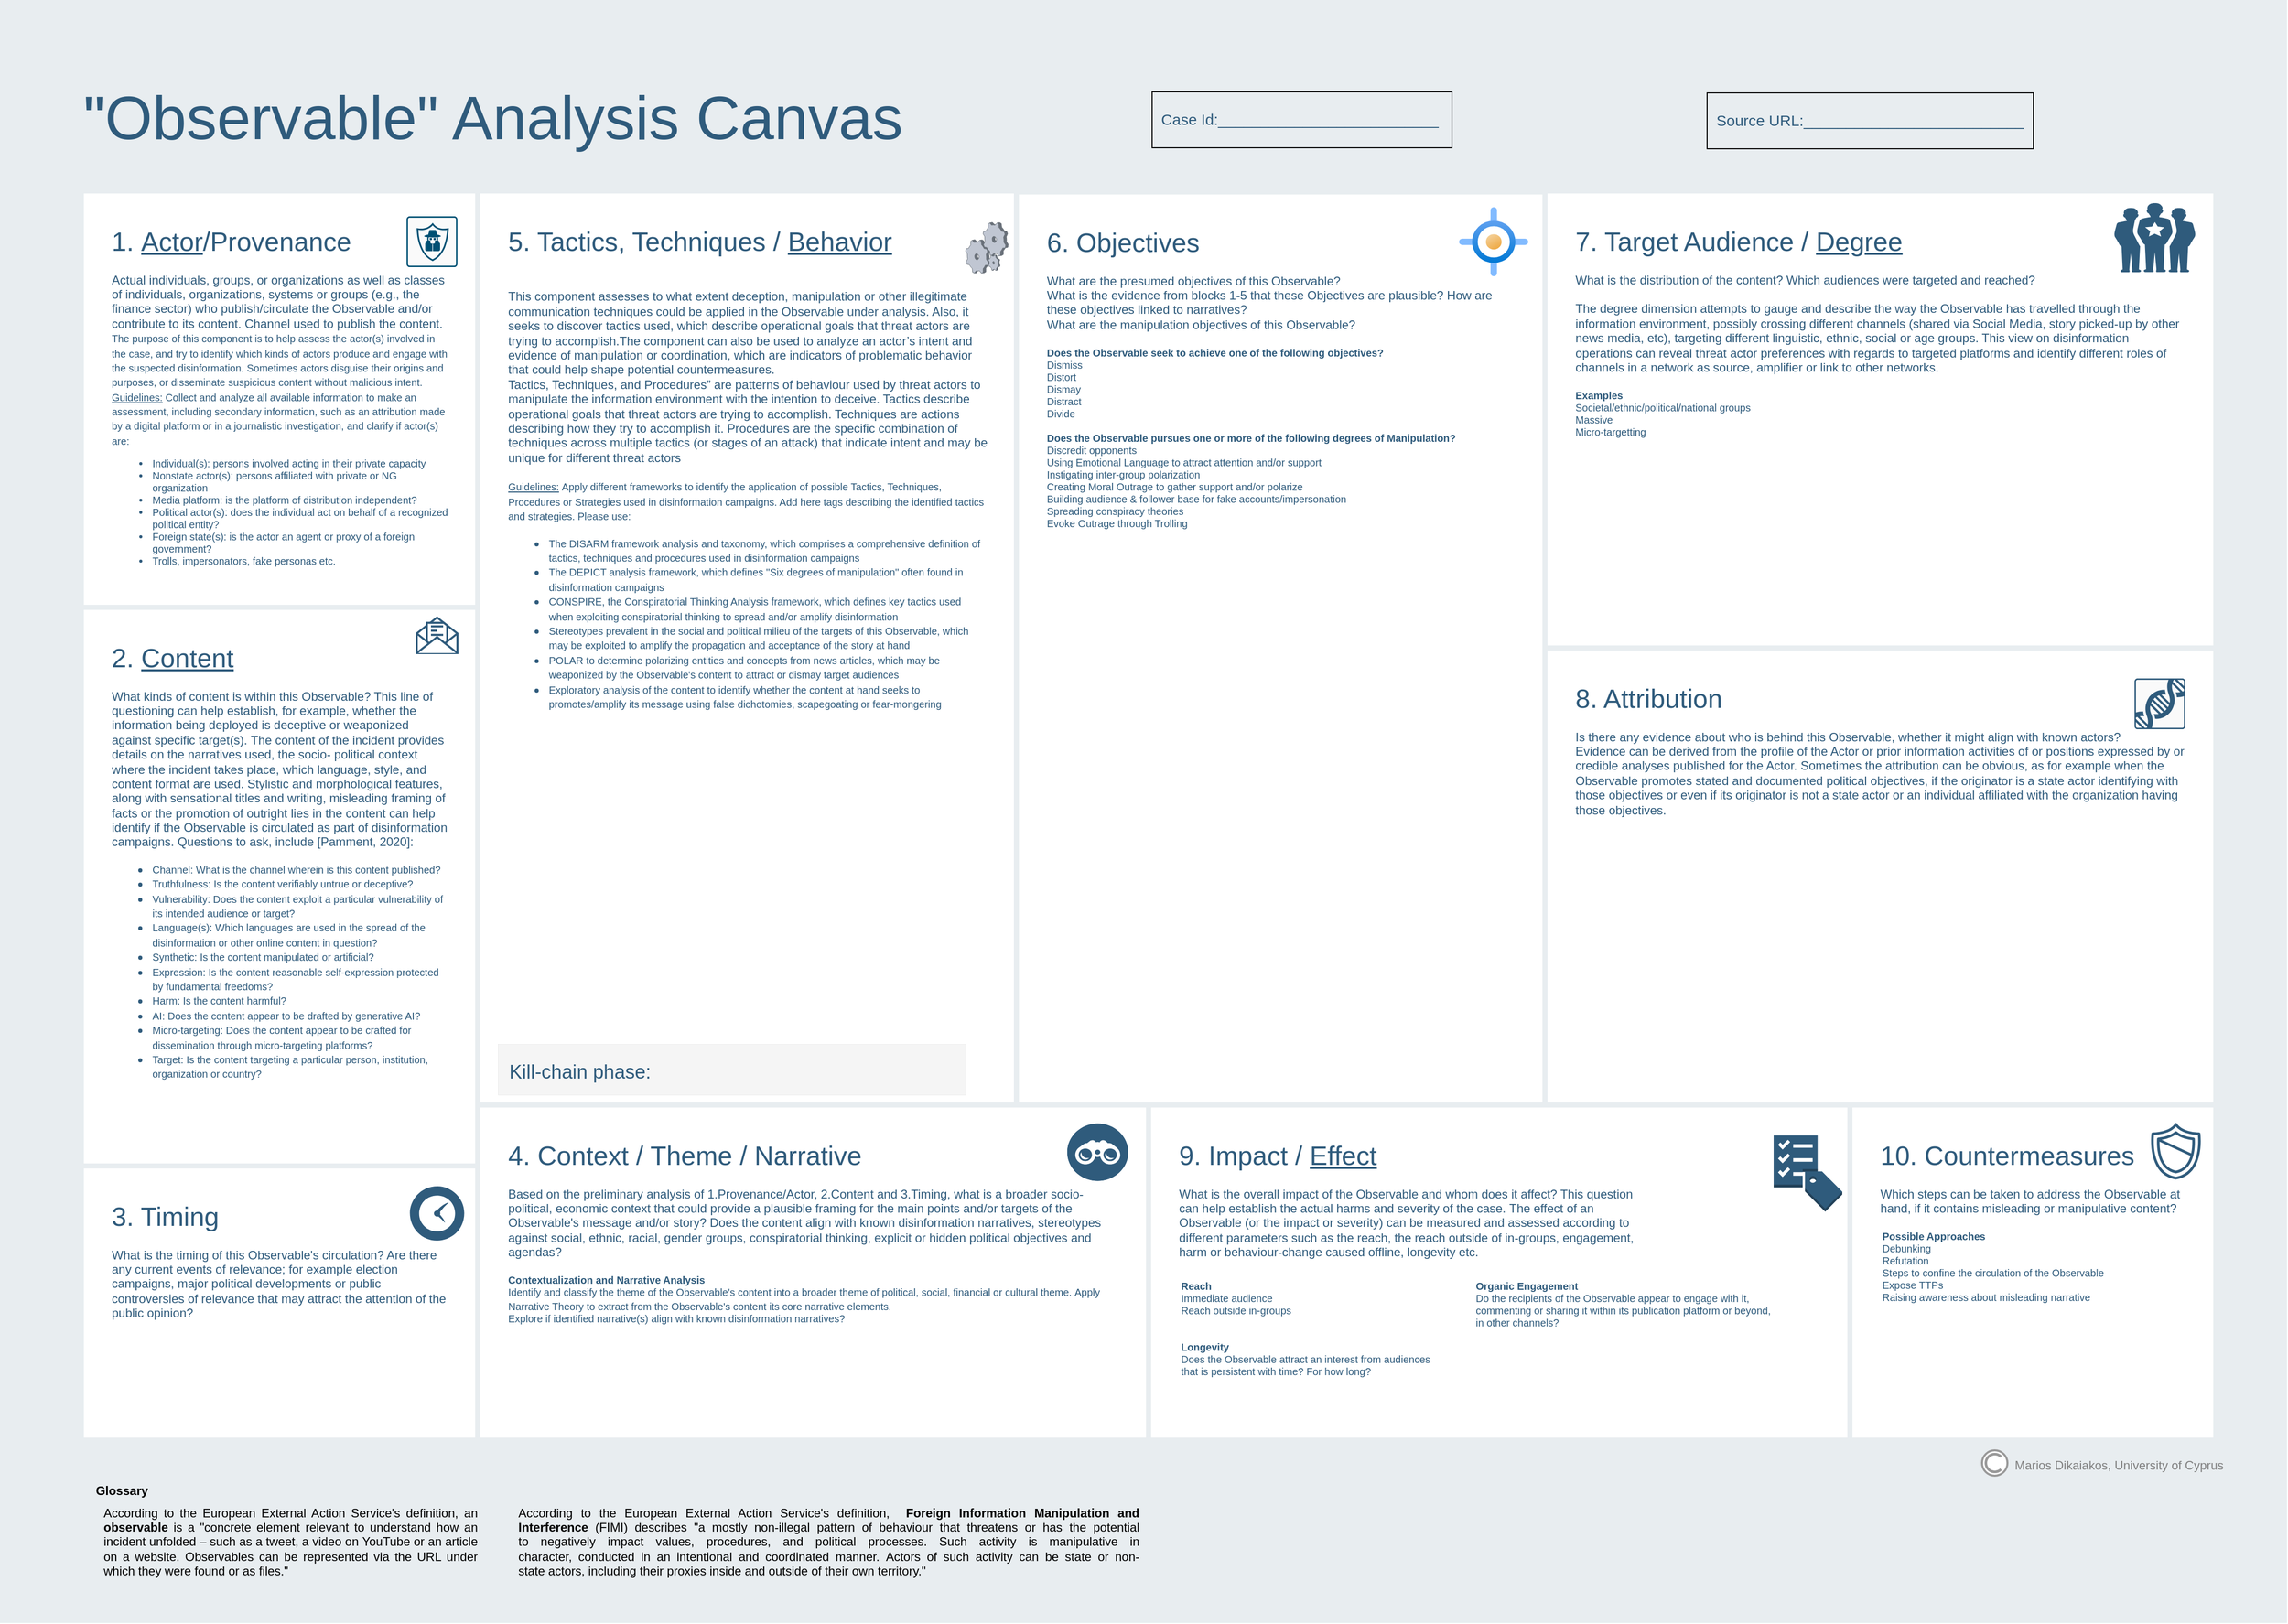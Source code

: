 <mxfile version="23.1.5" type="device">
  <diagram id="07fea595-8f29-1299-0266-81d95cde20df" name="Page-1">
    <mxGraphModel dx="3690" dy="854" grid="1" gridSize="10" guides="1" tooltips="1" connect="1" arrows="1" fold="1" page="1" pageScale="1" pageWidth="2336" pageHeight="1654" background="none" math="0" shadow="0">
      <root>
        <mxCell id="0" />
        <mxCell id="1" parent="0" />
        <mxCell id="698" value="" style="rounded=0;whiteSpace=wrap;html=1;shadow=0;labelBackgroundColor=none;strokeColor=none;strokeWidth=3;fillColor=#e8edf0;fontSize=60;fontColor=#2F5B7C;align=left;" parent="1" vertex="1">
          <mxGeometry x="-2290" y="32" width="2250" height="1598" as="geometry" />
        </mxCell>
        <mxCell id="699" value="&lt;div style=&quot;font-size: 26px&quot;&gt;&lt;font style=&quot;font-size: 26px&quot;&gt;7. Target Audience / &lt;u style=&quot;&quot;&gt;Degree&lt;/u&gt;&lt;/font&gt;&lt;/div&gt;&lt;div&gt;&lt;br&gt;&lt;/div&gt;&lt;div&gt;&lt;div style=&quot;border-color: var(--border-color);&quot;&gt;What is the distribution of the content? Which audiences were targeted and reached?&lt;/div&gt;&lt;div style=&quot;border-color: var(--border-color);&quot;&gt;&lt;br style=&quot;border-color: var(--border-color);&quot;&gt;&lt;/div&gt;&lt;div style=&quot;border-color: var(--border-color);&quot;&gt;The degree dimension attempts to gauge and describe the way the Observable has travelled through the information environment, possibly crossing different channels (shared via Social Media, story picked-up by other news media, etc), targeting different linguistic, ethnic, social or age groups. This view on disinformation operations can reveal threat actor preferences with regards to targeted platforms and identify different roles of channels in a network as source, amplifier or link to other networks.&lt;/div&gt;&lt;/div&gt;&lt;div&gt;&lt;br&gt;&lt;/div&gt;&lt;div style=&quot;font-size: 10px&quot;&gt;&lt;font style=&quot;font-size: 10px&quot;&gt;&lt;b&gt;Examples&lt;/b&gt;&lt;/font&gt;&lt;/div&gt;&lt;div style=&quot;font-size: 10px&quot;&gt;&lt;div style=&quot;border-color: var(--border-color);&quot;&gt;Societal/ethnic/political/national groups&lt;/div&gt;&lt;div style=&quot;border-color: var(--border-color);&quot;&gt;&lt;font style=&quot;border-color: var(--border-color);&quot;&gt;Massive&lt;/font&gt;&lt;/div&gt;&lt;div style=&quot;border-color: var(--border-color);&quot;&gt;&lt;font style=&quot;border-color: var(--border-color);&quot;&gt;Micro-targetting&lt;/font&gt;&lt;/div&gt;&lt;/div&gt;" style="rounded=0;whiteSpace=wrap;html=1;shadow=0;labelBackgroundColor=none;strokeColor=#e8edf0;strokeWidth=5;fillColor=#ffffff;fontSize=12;fontColor=#2F5B7C;align=left;verticalAlign=top;spacing=30;" parent="1" vertex="1">
          <mxGeometry x="-770" y="220" width="660" height="450" as="geometry" />
        </mxCell>
        <mxCell id="700" value="&lt;font&gt;&lt;font style=&quot;font-size: 26px&quot;&gt;2. &lt;u&gt;Content&lt;/u&gt;&lt;/font&gt;&lt;br&gt;&lt;/font&gt;&lt;font style=&quot;&quot;&gt;&lt;br style=&quot;font-size: 12px&quot;&gt;&lt;div style=&quot;&quot;&gt;What kinds of content is within this Observable? This line of questioning can help establish, for example, whether the information being deployed is deceptive or weaponized against specific target(s).&amp;nbsp;&lt;span style=&quot;background-color: initial;&quot;&gt;The content of the incident provides details on the narratives used, the socio- political context where the incident takes place, which language, style, and content format are used. Stylistic and morphological features, along with sensational titles and writing, misleading framing of facts or the promotion of outright lies in the content can help identify if the Observable is circulated as part of disinformation campaigns. Questions to ask, include [Pamment, 2020]:&lt;/span&gt;&lt;/div&gt;&lt;div style=&quot;&quot;&gt;&lt;ul&gt;&lt;li&gt;&lt;span style=&quot;background-color: initial;&quot;&gt;&lt;font style=&quot;font-size: 10px;&quot;&gt;Channel: What is the channel wherein is this content published?&lt;/font&gt;&lt;/span&gt;&lt;/li&gt;&lt;li&gt;&lt;span style=&quot;background-color: initial;&quot;&gt;&lt;font style=&quot;font-size: 10px;&quot;&gt;Truthfulness: Is the content verifiably untrue or deceptive?&lt;/font&gt;&lt;/span&gt;&lt;/li&gt;&lt;li&gt;&lt;span style=&quot;background-color: initial;&quot;&gt;&lt;font style=&quot;font-size: 10px;&quot;&gt;Vulnerability: Does the content exploit a particular vulnerability of its intended audience or target?&lt;/font&gt;&lt;/span&gt;&lt;/li&gt;&lt;li&gt;&lt;span style=&quot;background-color: initial;&quot;&gt;&lt;font style=&quot;font-size: 10px;&quot;&gt;Language(s): Which languages are used in the spread of the disinformation or other online content in question?&lt;/font&gt;&lt;/span&gt;&lt;/li&gt;&lt;li&gt;&lt;span style=&quot;background-color: initial;&quot;&gt;&lt;font style=&quot;font-size: 10px;&quot;&gt;Synthetic: Is the content manipulated or artificial?&lt;/font&gt;&lt;/span&gt;&lt;/li&gt;&lt;li&gt;&lt;span style=&quot;background-color: initial;&quot;&gt;&lt;font style=&quot;font-size: 10px;&quot;&gt;Expression: Is the content reasonable self-expression protected by fundamental freedoms?&lt;/font&gt;&lt;/span&gt;&lt;/li&gt;&lt;li&gt;&lt;span style=&quot;background-color: initial;&quot;&gt;&lt;font style=&quot;font-size: 10px;&quot;&gt;Harm: Is the content harmful?&lt;/font&gt;&lt;/span&gt;&lt;/li&gt;&lt;li&gt;&lt;span style=&quot;background-color: initial;&quot;&gt;&lt;font style=&quot;font-size: 10px;&quot;&gt;AI: Does the content appear to be drafted by generative AI?&lt;/font&gt;&lt;/span&gt;&lt;/li&gt;&lt;li&gt;&lt;span style=&quot;background-color: initial;&quot;&gt;&lt;font style=&quot;font-size: 10px;&quot;&gt;Micro-targeting: Does the content appear to be crafted for dissemination through micro-targeting platforms?&lt;/font&gt;&lt;/span&gt;&lt;/li&gt;&lt;li&gt;&lt;span style=&quot;background-color: initial;&quot;&gt;&lt;font style=&quot;font-size: 10px;&quot;&gt;Target: Is the content targeting a particular person, institution, organization or country?&lt;/font&gt;&lt;/span&gt;&lt;/li&gt;&lt;/ul&gt;&lt;/div&gt;&lt;div style=&quot;&quot;&gt;&lt;br&gt;&lt;/div&gt;&lt;/font&gt;&lt;div style=&quot;font-size: 10px&quot;&gt;&lt;br&gt;&lt;/div&gt;&lt;div style=&quot;font-size: 10px&quot;&gt;&lt;br&gt;&lt;/div&gt;" style="rounded=0;whiteSpace=wrap;html=1;shadow=0;labelBackgroundColor=none;strokeColor=#e8edf0;strokeWidth=5;fillColor=#ffffff;fontSize=12;fontColor=#2F5B7C;align=left;verticalAlign=top;spacing=30;" parent="1" vertex="1">
          <mxGeometry x="-2210" y="630" width="390" height="550" as="geometry" />
        </mxCell>
        <mxCell id="701" value="&lt;font&gt;&lt;font style=&quot;font-size: 26px&quot;&gt;1.&amp;nbsp;&lt;u&gt;Actor&lt;/u&gt;/Provenance&lt;/font&gt;&lt;br style=&quot;font-size: 12px&quot;&gt;&lt;/font&gt;&lt;font&gt;&lt;br style=&quot;font-size: 12px&quot;&gt;Actual individuals, groups, or organizations&amp;nbsp;as well as classes of individuals, organizations, systems or groups (e.g., the finance sector) who publish/circulate the Observable and/or contribute to its content. Channel used to publish the content.&lt;br&gt;&lt;font style=&quot;&quot;&gt;&lt;span style=&quot;font-size: 10px;&quot;&gt;The purpose of this component is to help assess the actor(s) involved in the&amp;nbsp;&lt;/span&gt;&lt;span style=&quot;font-size: 10px; background-color: initial;&quot;&gt;case, and try to identify which kinds of actors produce and engage with the suspected disinformation.&amp;nbsp;&lt;/span&gt;&lt;span style=&quot;font-size: 10px; background-color: initial;&quot;&gt;Sometimes actors disguise their origins and purposes, or disseminate suspicious content without malicious intent.&amp;nbsp;&amp;nbsp;&lt;br&gt;&lt;/span&gt;&lt;span style=&quot;background-color: initial; font-size: 10px;&quot;&gt;&lt;u&gt;Guidelines:&lt;/u&gt; Collect and analyze all available information to make an assessment, &lt;/span&gt;&lt;span style=&quot;background-color: initial; font-size: 10px;&quot;&gt;including secondary information, such as an attribution made by a digital platform or&amp;nbsp;in&lt;/span&gt;&lt;span style=&quot;background-color: initial; font-size: 10px;&quot;&gt;&amp;nbsp;a journalistic investigation, and clarify if actor(s) are:&lt;/span&gt;&lt;span style=&quot;font-size: 10px; background-color: initial;&quot;&gt;&lt;br&gt;&lt;/span&gt;&lt;span style=&quot;font-size: 10px; background-color: initial;&quot;&gt;&lt;ul&gt;&lt;li&gt;Individual(s): persons involved acting in their private capacity&lt;/li&gt;&lt;li&gt;Nonstate actor(s): persons affiliated with private or NG organization&lt;/li&gt;&lt;li&gt;Media platform: is the platform of distribution independent?&lt;/li&gt;&lt;li&gt;Political actor(s): does the individual act on behalf of a recognized political entity?&lt;/li&gt;&lt;li&gt;Foreign state(s): is the actor an agent or proxy of a foreign government?&lt;/li&gt;&lt;li&gt;Trolls, impersonators, fake personas etc.&lt;/li&gt;&lt;/ul&gt;&lt;/span&gt;&lt;/font&gt;&lt;/font&gt;" style="rounded=0;whiteSpace=wrap;html=1;shadow=0;labelBackgroundColor=none;strokeColor=#e8edf0;strokeWidth=5;fillColor=#ffffff;fontSize=12;fontColor=#2F5B7C;align=left;verticalAlign=top;spacing=30;" parent="1" vertex="1">
          <mxGeometry x="-2210" y="220" width="390" height="410" as="geometry" />
        </mxCell>
        <mxCell id="702" value="&lt;div&gt;&lt;font style=&quot;font-size: 26px&quot;&gt;5. Tactics, Techniques / &lt;u&gt;Behavior&lt;/u&gt;&amp;nbsp;&lt;/font&gt;&lt;/div&gt;&lt;div&gt;&lt;font style=&quot;font-size: 26px&quot;&gt;&lt;br&gt;&lt;/font&gt;&lt;/div&gt;&lt;div&gt;&lt;div&gt;This component assesses to what extent deception, manipulation or other illegitimate communication&amp;nbsp;techniques could be applied in the Observable under analysis. Also, it seeks to discover t&lt;span style=&quot;background-color: initial;&quot;&gt;actics used, which describe operational goals that threat actors are trying to accomplish.&lt;/span&gt;&lt;span style=&quot;background-color: initial;&quot;&gt;The component can also be used to analyze an actor’s intent&amp;nbsp;&lt;/span&gt;&lt;span style=&quot;background-color: initial;&quot;&gt;and evidence of manipulation or coordination, which are indicators of problematic behavior that could help&amp;nbsp;&lt;/span&gt;&lt;span style=&quot;background-color: initial;&quot;&gt;shape potential countermeasures.&lt;/span&gt;&lt;/div&gt;&lt;/div&gt;&lt;div&gt;Tactics, Techniques, and Procedures” are patterns of behaviour used by threat actors to manipulate the information environment with the intention to deceive. Tactics describe operational goals that threat actors are trying to accomplish. Techniques are actions describing how they try to accomplish it. Procedures are the specific combination of techniques across multiple tactics (or stages of an attack) that indicate intent and may be unique for different threat actors&lt;/div&gt;&lt;div&gt;&lt;br&gt;&lt;/div&gt;&lt;div&gt;&lt;u style=&quot;border-color: var(--border-color); font-size: 10px;&quot;&gt;Guidelines:&lt;/u&gt;&lt;span style=&quot;border-color: var(--border-color); font-size: 10px;&quot;&gt;&amp;nbsp;Apply different frameworks to identify the application of possible Tactics, Techniques, Procedures or Strategies used in disinformation campaigns. Add here tags describing the identified tactics and strategies. Please use:&lt;/span&gt;&lt;span style=&quot;background-color: initial;&quot;&gt;&lt;br&gt;&lt;/span&gt;&lt;/div&gt;&lt;div&gt;&lt;ul&gt;&lt;li&gt;&lt;font style=&quot;font-size: 10px;&quot;&gt;The DISARM framework analysis and taxonomy, which comprises a comprehensive definition of tactics, techniques and procedures used in disinformation campaigns&lt;/font&gt;&lt;/li&gt;&lt;li&gt;&lt;font style=&quot;font-size: 10px;&quot;&gt;The DEPICT analysis framework, which defines &quot;Six degrees of manipulation&quot; often found in disinformation campaigns&lt;/font&gt;&lt;/li&gt;&lt;li&gt;&lt;font style=&quot;font-size: 10px;&quot;&gt;CONSPIRE, the Conspiratorial Thinking Analysis framework, which defines key tactics used when exploiting conspiratorial thinking to spread and/or amplify disinformation&lt;/font&gt;&lt;/li&gt;&lt;li&gt;&lt;span style=&quot;font-size: 10px;&quot;&gt;Stereotypes prevalent in the social and political milieu of the targets of this Observable, which may be exploited to amplify the propagation and acceptance of the story at hand&lt;/span&gt;&lt;/li&gt;&lt;li&gt;&lt;span style=&quot;font-size: 10px;&quot;&gt;POLAR to determine polarizing entities and concepts from news articles, which may be weaponized by the Observable&#39;s content to attract or dismay target audiences&lt;/span&gt;&lt;/li&gt;&lt;li&gt;&lt;span style=&quot;font-size: 10px;&quot;&gt;Exploratory analysis of the content to identify whether the content at hand seeks to promotes/amplify its message using false dichotomies, scapegoating or fear-mongering&lt;/span&gt;&lt;/li&gt;&lt;/ul&gt;&lt;/div&gt;&lt;div style=&quot;font-size: 10px&quot;&gt;&lt;br&gt;&lt;/div&gt;" style="rounded=0;whiteSpace=wrap;html=1;shadow=0;labelBackgroundColor=none;strokeColor=#e8edf0;strokeWidth=5;fillColor=#ffffff;fontSize=12;fontColor=#2F5B7C;align=left;verticalAlign=top;spacing=30;" parent="1" vertex="1">
          <mxGeometry x="-1820" y="220" width="530" height="900" as="geometry" />
        </mxCell>
        <mxCell id="703" value="&lt;div style=&quot;font-size: 26px&quot;&gt;&lt;font style=&quot;font-size: 26px&quot;&gt;6. Objectives&lt;/font&gt;&lt;/div&gt;&lt;div&gt;&lt;br&gt;&lt;/div&gt;&lt;div&gt;What are the presumed objectives of this Observable?&lt;/div&gt;&lt;div&gt;What is the evidence from blocks 1-5 that these Objectives are plausible? How are these objectives linked to narratives?&lt;/div&gt;&lt;div&gt;What are the manipulation objectives of this Observable?&lt;br&gt;&lt;/div&gt;&lt;div&gt;&lt;br&gt;&lt;/div&gt;&lt;div style=&quot;font-size: 10px&quot;&gt;&lt;font style=&quot;font-size: 10px&quot;&gt;&lt;b&gt;Does the Observable seek to achieve one of the following objectives?&lt;/b&gt;&lt;/font&gt;&lt;/div&gt;&lt;div style=&quot;font-size: 10px&quot;&gt;&lt;font style=&quot;font-size: 10px&quot;&gt;Dismiss&lt;/font&gt;&lt;/div&gt;&lt;div style=&quot;font-size: 10px&quot;&gt;&lt;font style=&quot;font-size: 10px&quot;&gt;Distort&lt;/font&gt;&lt;/div&gt;&lt;div style=&quot;font-size: 10px&quot;&gt;&lt;font style=&quot;font-size: 10px&quot;&gt;Dismay&lt;/font&gt;&lt;/div&gt;&lt;div style=&quot;font-size: 10px&quot;&gt;&lt;font style=&quot;font-size: 10px&quot;&gt;Distract&lt;/font&gt;&lt;/div&gt;&lt;div style=&quot;font-size: 10px&quot;&gt;&lt;font style=&quot;font-size: 10px&quot;&gt;Divide&lt;/font&gt;&lt;/div&gt;&lt;div style=&quot;font-size: 10px&quot;&gt;&lt;font style=&quot;font-size: 10px&quot;&gt;&lt;br&gt;&lt;/font&gt;&lt;/div&gt;&lt;div style=&quot;font-size: 10px&quot;&gt;&lt;font style=&quot;font-size: 10px&quot;&gt;&lt;b&gt;Does the Observable pursues one or more of the following degrees of Manipulation?&lt;/b&gt;&lt;/font&gt;&lt;/div&gt;&lt;div style=&quot;font-size: 10px&quot;&gt;Discredit opponents&lt;/div&gt;&lt;div style=&quot;font-size: 10px&quot;&gt;Using Emotional Language to attract attention and/or support&lt;/div&gt;&lt;div style=&quot;font-size: 10px&quot;&gt;Instigating inter-group polarization&lt;/div&gt;&lt;div style=&quot;font-size: 10px&quot;&gt;Creating Moral Outrage to gather support and/or polarize&lt;/div&gt;&lt;div style=&quot;font-size: 10px&quot;&gt;Building audience &amp;amp; follower base for fake accounts/impersonation&lt;/div&gt;&lt;div style=&quot;font-size: 10px&quot;&gt;Spreading conspiracy theories&lt;/div&gt;&lt;div style=&quot;font-size: 10px&quot;&gt;Evoke Outrage through Trolling&lt;/div&gt;" style="rounded=0;whiteSpace=wrap;html=1;shadow=0;labelBackgroundColor=none;strokeColor=#e8edf0;strokeWidth=5;fillColor=#ffffff;fontSize=12;fontColor=#2F5B7C;align=left;verticalAlign=top;spacing=30;" parent="1" vertex="1">
          <mxGeometry x="-1290" y="221" width="520" height="900" as="geometry" />
        </mxCell>
        <mxCell id="705" value="&lt;div&gt;&lt;font style=&quot;font-size: 26px&quot;&gt;8. Attribution&lt;/font&gt;&lt;/div&gt;&lt;div&gt;&lt;br&gt;&lt;/div&gt;&lt;div&gt;Is there any evidence about who is behind this Observable, whether it might align with known actors&lt;span style=&quot;background-color: initial;&quot;&gt;?&lt;/span&gt;&lt;/div&gt;&lt;div&gt;Evidence can be derived from the profile of the Actor or prior information activities of or positions expressed by or credible analyses published for the Actor. Sometimes the attribution can be obvious, as for example when the Observable promotes stated and documented political objectives, if the originator is a state actor identifying with those objectives or&amp;nbsp;&lt;span style=&quot;background-color: initial;&quot;&gt;even if its originator is not a state actor or an individual affiliated with the organization having those objectives.&amp;nbsp;&lt;/span&gt;&lt;/div&gt;&lt;div&gt;&lt;br&gt;&lt;/div&gt;&lt;div style=&quot;font-size: 10px&quot;&gt;&lt;br&gt;&lt;/div&gt;" style="rounded=0;whiteSpace=wrap;html=1;shadow=0;labelBackgroundColor=none;strokeColor=#e8edf0;strokeWidth=5;fillColor=#ffffff;fontSize=12;fontColor=#2F5B7C;align=left;verticalAlign=top;spacing=30;" parent="1" vertex="1">
          <mxGeometry x="-770" y="670" width="660" height="450" as="geometry" />
        </mxCell>
        <mxCell id="706" value="&lt;div style=&quot;font-size: 26px&quot;&gt;&lt;font style=&quot;font-size: 26px&quot;&gt;4. Context / Theme / Narrative&lt;/font&gt;&lt;/div&gt;&lt;div&gt;&lt;br&gt;&lt;/div&gt;&lt;div&gt;Based on the preliminary analysis of 1.Provenance/Actor, 2.Content and 3.Timing, what is a broader socio-political, economic context that could provide a plausible framing for the main points and/or targets of the Observable&#39;s message and/or story? Does the content align with known disinformation narratives, stereotypes against social, ethnic, racial, gender groups, conspiratorial thinking, explicit or hidden political objectives and agendas?&lt;/div&gt;&lt;div&gt;&lt;br&gt;&lt;/div&gt;&lt;div style=&quot;font-size: 10px&quot;&gt;&lt;font style=&quot;font-size: 10px&quot;&gt;&lt;b&gt;Contextualization and Narrative Analysis&lt;/b&gt;&lt;/font&gt;&lt;/div&gt;&lt;div style=&quot;font-size: 10px&quot;&gt;Identify and classify the theme of the Observable&#39;s content into a broader theme of political, social, financial or cultural theme.&amp;nbsp;&lt;font style=&quot;background-color: initial;&quot;&gt;Apply Narrative Theory to extract from the Observable&#39;s content&amp;nbsp;its core narrative elements.&lt;/font&gt;&lt;span style=&quot;background-color: initial; font-size: 12px;&quot;&gt;&amp;nbsp;&lt;br&gt;&lt;/span&gt;&lt;span style=&quot;background-color: initial;&quot;&gt;Explore if identified narrative(s) align with known disinformation narratives?&lt;/span&gt;&lt;/div&gt;" style="rounded=0;whiteSpace=wrap;html=1;shadow=0;labelBackgroundColor=none;strokeColor=#e8edf0;strokeWidth=5;fillColor=#ffffff;fontSize=12;fontColor=#2F5B7C;align=left;verticalAlign=top;spacing=30;" parent="1" vertex="1">
          <mxGeometry x="-1820" y="1120" width="660" height="330" as="geometry" />
        </mxCell>
        <mxCell id="707" value="&lt;div style=&quot;font-size: 26px&quot;&gt;&lt;font style=&quot;font-size: 26px&quot;&gt;9. Impact / &lt;u style=&quot;&quot;&gt;Effect&lt;/u&gt;&lt;/font&gt;&lt;/div&gt;&lt;div&gt;&lt;br&gt;&lt;/div&gt;&lt;div&gt;What is the overall impact of the Observable and whom does it affect? This question&amp;nbsp;&lt;/div&gt;&lt;div&gt;can help establish the actual harms and severity of the case.&amp;nbsp;&lt;span style=&quot;background-color: initial;&quot;&gt;The effect of an&amp;nbsp;&lt;/span&gt;&lt;/div&gt;&lt;div&gt;&lt;span style=&quot;background-color: initial;&quot;&gt;Observable (or the impact or severity) can be measured and assessed according to&lt;/span&gt;&lt;/div&gt;&lt;div&gt;&lt;span style=&quot;background-color: initial;&quot;&gt;different parameters such as the reach, the reach outside of in-groups, engagement,&amp;nbsp;&lt;/span&gt;&lt;/div&gt;&lt;div&gt;&lt;span style=&quot;background-color: initial;&quot;&gt;harm or behaviour-change caused offline, longevity etc.&lt;/span&gt;&lt;/div&gt;" style="rounded=0;whiteSpace=wrap;html=1;shadow=0;labelBackgroundColor=none;strokeColor=#e8edf0;strokeWidth=5;fillColor=#ffffff;fontSize=12;fontColor=#2F5B7C;align=left;verticalAlign=top;spacing=30;" parent="1" vertex="1">
          <mxGeometry x="-1160" y="1120" width="690" height="330" as="geometry" />
        </mxCell>
        <mxCell id="708" value="&quot;Observable&quot; Analysis Canvas" style="text;html=1;resizable=0;points=[];autosize=1;align=left;verticalAlign=top;spacingTop=-4;fontSize=60;fontColor=#2F5B7C;" parent="1" vertex="1">
          <mxGeometry x="-2210" y="110" width="830" height="80" as="geometry" />
        </mxCell>
        <mxCell id="712" value="&lt;div style=&quot;font-size: 10px&quot;&gt;&lt;b&gt;Organic Engagement&lt;/b&gt;&lt;/div&gt;&lt;div style=&quot;font-size: 10px&quot;&gt;Do the recipients of the Observable appear to engage with it,&lt;/div&gt;&lt;div style=&quot;font-size: 10px&quot;&gt;commenting or sharing it within its publication platform or beyond,&amp;nbsp;&lt;/div&gt;&lt;div style=&quot;font-size: 10px&quot;&gt;in&amp;nbsp;&lt;span style=&quot;background-color: initial;&quot;&gt;other channels?&lt;/span&gt;&lt;span style=&quot;background-color: initial;&quot;&gt;&amp;nbsp;&lt;/span&gt;&lt;/div&gt;" style="text;html=1;resizable=0;points=[];autosize=1;align=left;verticalAlign=top;spacingTop=-4;fontSize=10;fontColor=#2F5B7C;" parent="1" vertex="1">
          <mxGeometry x="-840" y="1290" width="320" height="60" as="geometry" />
        </mxCell>
        <mxCell id="713" value="&lt;div style=&quot;font-size: 10px&quot;&gt;&lt;b&gt;Reach&lt;/b&gt;&lt;/div&gt;&lt;div style=&quot;font-size: 10px&quot;&gt;Immediate audience&lt;/div&gt;&lt;div style=&quot;font-size: 10px&quot;&gt;Reach outside in-groups&lt;/div&gt;&lt;div style=&quot;font-size: 10px&quot;&gt;&lt;br&gt;&lt;/div&gt;" style="text;html=1;resizable=0;points=[];autosize=1;align=left;verticalAlign=top;spacingTop=-4;fontSize=10;fontColor=#2F5B7C;" parent="1" vertex="1">
          <mxGeometry x="-1130" y="1290" width="130" height="60" as="geometry" />
        </mxCell>
        <mxCell id="714" value="&lt;div style=&quot;font-size: 10px&quot;&gt;&lt;b&gt;Longevity&lt;/b&gt;&lt;/div&gt;&lt;div style=&quot;font-size: 10px&quot;&gt;Does the Observable attract an interest from audiences&amp;nbsp;&lt;/div&gt;&lt;div style=&quot;font-size: 10px&quot;&gt;that is persistent with time? For how long?&lt;/div&gt;" style="text;html=1;resizable=0;points=[];autosize=1;align=left;verticalAlign=top;spacingTop=-4;fontSize=10;fontColor=#2F5B7C;" parent="1" vertex="1">
          <mxGeometry x="-1130" y="1350" width="270" height="40" as="geometry" />
        </mxCell>
        <mxCell id="718" value="" style="dashed=0;html=1;shape=mxgraph.aws3.checklist_cost;fillColor=#2F5B7C;gradientColor=none;shadow=0;labelBackgroundColor=none;strokeColor=none;strokeWidth=3;fontSize=10;fontColor=#2F5B7C;align=left;" parent="1" vertex="1">
          <mxGeometry x="-545" y="1150" width="67.5" height="75" as="geometry" />
        </mxCell>
        <mxCell id="clvNrAkNPHboKzo4sber-722" value="" style="image;aspect=fixed;html=1;points=[];align=center;fontSize=12;image=img/lib/azure2/other/Targets_Management.svg;" parent="1" vertex="1">
          <mxGeometry x="-854.5" y="236" width="68" height="68" as="geometry" />
        </mxCell>
        <mxCell id="clvNrAkNPHboKzo4sber-723" value="" style="sketch=0;points=[[0.015,0.015,0],[0.985,0.015,0],[0.985,0.985,0],[0.015,0.985,0],[0.25,0,0],[0.5,0,0],[0.75,0,0],[1,0.25,0],[1,0.5,0],[1,0.75,0],[0.75,1,0],[0.5,1,0],[0.25,1,0],[0,0.75,0],[0,0.5,0],[0,0.25,0]];verticalLabelPosition=bottom;html=1;verticalAlign=top;aspect=fixed;align=center;pointerEvents=1;shape=mxgraph.cisco19.rect;prIcon=next_generation_intrusion_prevention_system;fillColor=#FAFAFA;strokeColor=#005073;" parent="1" vertex="1">
          <mxGeometry x="-1890" y="245" width="50" height="50" as="geometry" />
        </mxCell>
        <mxCell id="clvNrAkNPHboKzo4sber-734" value="" style="html=1;verticalLabelPosition=bottom;align=center;labelBackgroundColor=#ffffff;verticalAlign=top;strokeWidth=2;strokeColor=#2F5B7C;shadow=0;dashed=0;shape=mxgraph.ios7.icons.envelope_(message);" parent="1" vertex="1">
          <mxGeometry x="-1880" y="640" width="40" height="35" as="geometry" />
        </mxCell>
        <mxCell id="clvNrAkNPHboKzo4sber-737" value="" style="verticalLabelPosition=bottom;sketch=0;html=1;fillColor=#2F5B7C;strokeColor=none;verticalAlign=top;pointerEvents=1;align=center;shape=mxgraph.cisco_safe.people_places_things_icons.icon1;fontColor=#004C99;" parent="1" vertex="1">
          <mxGeometry x="-210" y="232" width="80" height="68" as="geometry" />
        </mxCell>
        <mxCell id="clvNrAkNPHboKzo4sber-739" style="edgeStyle=orthogonalEdgeStyle;rounded=0;orthogonalLoop=1;jettySize=auto;html=1;exitX=0.5;exitY=1;exitDx=0;exitDy=0;" parent="1" source="701" target="701" edge="1">
          <mxGeometry relative="1" as="geometry" />
        </mxCell>
        <mxCell id="clvNrAkNPHboKzo4sber-740" value="" style="fillColor=#2F5B7C;verticalLabelPosition=bottom;sketch=0;html=1;strokeColor=#ffffff;verticalAlign=top;align=center;points=[[0.145,0.145,0],[0.5,0,0],[0.855,0.145,0],[1,0.5,0],[0.855,0.855,0],[0.5,1,0],[0.145,0.855,0],[0,0.5,0]];pointerEvents=1;shape=mxgraph.cisco_safe.compositeIcon;bgIcon=ellipse;resIcon=mxgraph.cisco_safe.capability.host_context;" parent="1" vertex="1">
          <mxGeometry x="-1240" y="1138.25" width="60" height="56.5" as="geometry" />
        </mxCell>
        <mxCell id="clvNrAkNPHboKzo4sber-750" value="&lt;div style=&quot;font-size: 26px&quot;&gt;&lt;font style=&quot;font-size: 26px&quot;&gt;3. Timing&lt;/font&gt;&lt;/div&gt;&lt;div&gt;&lt;br&gt;&lt;/div&gt;&lt;div&gt;What is the timing of this Observable&#39;s circulation? Are there&amp;nbsp; any current events of relevance; for example election campaigns, major political developments or public controversies of relevance that may attract the attention of the public opinion?&lt;/div&gt;" style="rounded=0;whiteSpace=wrap;html=1;shadow=0;labelBackgroundColor=none;strokeColor=#e8edf0;strokeWidth=5;fillColor=#ffffff;fontSize=12;fontColor=#2F5B7C;align=left;verticalAlign=top;spacing=30;" parent="1" vertex="1">
          <mxGeometry x="-2210" y="1180" width="390" height="270" as="geometry" />
        </mxCell>
        <mxCell id="clvNrAkNPHboKzo4sber-752" value="" style="sketch=0;html=1;aspect=fixed;strokeColor=none;shadow=0;fillColor=#2F5B7C;verticalAlign=top;labelPosition=center;verticalLabelPosition=bottom;shape=mxgraph.gcp2.clock" parent="1" vertex="1">
          <mxGeometry x="-1886.75" y="1200" width="53.5" height="53.5" as="geometry" />
        </mxCell>
        <mxCell id="clvNrAkNPHboKzo4sber-756" value="&lt;div style=&quot;font-size: 26px&quot;&gt;&lt;font style=&quot;font-size: 26px&quot;&gt;10. Countermeasures&lt;/font&gt;&lt;/div&gt;&lt;div&gt;&lt;br&gt;&lt;/div&gt;&lt;div&gt;Which steps can be taken to address the Observable at hand, if it contains misleading or manipulative content?&lt;/div&gt;" style="rounded=0;whiteSpace=wrap;html=1;shadow=0;labelBackgroundColor=none;strokeColor=#e8edf0;strokeWidth=5;fillColor=#ffffff;fontSize=12;fontColor=#2F5B7C;align=left;verticalAlign=top;spacing=30;" parent="1" vertex="1">
          <mxGeometry x="-470" y="1120" width="360" height="330" as="geometry" />
        </mxCell>
        <mxCell id="clvNrAkNPHboKzo4sber-757" value="Marios Dikaiakos, University of Cyprus" style="text;strokeColor=none;align=center;fillColor=none;html=1;verticalAlign=middle;whiteSpace=wrap;rounded=0;fontColor=#808080;" parent="1" vertex="1">
          <mxGeometry x="-310" y="1460" width="210" height="30" as="geometry" />
        </mxCell>
        <mxCell id="clvNrAkNPHboKzo4sber-759" value="" style="sketch=0;outlineConnect=0;fontColor=#232F3E;gradientColor=none;fillColor=#2F5B7C;strokeColor=none;dashed=0;verticalLabelPosition=bottom;verticalAlign=top;align=center;html=1;fontSize=12;fontStyle=0;aspect=fixed;pointerEvents=1;shape=mxgraph.aws4.shield2;" parent="1" vertex="1">
          <mxGeometry x="-178.5" y="1136.25" width="58.5" height="58.5" as="geometry" />
        </mxCell>
        <mxCell id="clvNrAkNPHboKzo4sber-760" value="" style="sketch=0;points=[[0.015,0.015,0],[0.985,0.015,0],[0.985,0.985,0],[0.015,0.985,0],[0.25,0,0],[0.5,0,0],[0.75,0,0],[1,0.25,0],[1,0.5,0],[1,0.75,0],[0.75,1,0],[0.5,1,0],[0.25,1,0],[0,0.75,0],[0,0.5,0],[0,0.25,0]];verticalLabelPosition=bottom;html=1;verticalAlign=top;aspect=fixed;align=center;pointerEvents=1;shape=mxgraph.cisco19.rect;prIcon=cisco_dna_center;fillColor=#FAFAFA;strokeColor=#2F5B7C;" parent="1" vertex="1">
          <mxGeometry x="-190" y="700" width="50" height="50" as="geometry" />
        </mxCell>
        <mxCell id="Z8tYTXQU8wjhmK2s0PDr-718" value="" style="verticalLabelPosition=bottom;sketch=0;aspect=fixed;html=1;verticalAlign=top;strokeColor=none;align=center;outlineConnect=0;shape=mxgraph.citrix.process;" parent="1" vertex="1">
          <mxGeometry x="-1340" y="250.92" width="42" height="50.08" as="geometry" />
        </mxCell>
        <mxCell id="Z8tYTXQU8wjhmK2s0PDr-720" value="" style="strokeColor=#999999;verticalLabelPosition=bottom;shadow=0;dashed=0;verticalAlign=top;strokeWidth=2;html=1;shape=mxgraph.mockup.misc.copyrightIcon;" parent="1" vertex="1">
          <mxGeometry x="-340" y="1460" width="25" height="25" as="geometry" />
        </mxCell>
        <mxCell id="KUXyfTkuD69zGMvu473d-718" value="&lt;div style=&quot;font-size: 10px&quot;&gt;&lt;b&gt;Possible Approaches&lt;/b&gt;&lt;/div&gt;&lt;div style=&quot;font-size: 10px&quot;&gt;Debunking&amp;nbsp;&lt;/div&gt;&lt;div style=&quot;font-size: 10px&quot;&gt;Refutation&lt;/div&gt;&lt;div style=&quot;font-size: 10px&quot;&gt;Steps to confine the circulation of the Observable&lt;/div&gt;&lt;div style=&quot;font-size: 10px&quot;&gt;Expose TTPs&lt;/div&gt;&lt;div style=&quot;font-size: 10px&quot;&gt;Raising awareness about misleading narrative&lt;/div&gt;&lt;div style=&quot;font-size: 10px&quot;&gt;&lt;br&gt;&lt;/div&gt;&lt;div style=&quot;font-size: 10px&quot;&gt;&lt;br&gt;&lt;/div&gt;" style="text;html=1;resizable=0;points=[];autosize=1;align=left;verticalAlign=top;spacingTop=-4;fontSize=10;fontColor=#2F5B7C;" parent="1" vertex="1">
          <mxGeometry x="-440" y="1241" width="240" height="100" as="geometry" />
        </mxCell>
        <mxCell id="pVPiZ-HtbXnwxw0ccNwT-718" value="&lt;font color=&quot;#2f5b7c&quot; style=&quot;font-size: 15px;&quot;&gt;&lt;br&gt;&amp;nbsp; Case Id:__________________________&amp;nbsp; &amp;nbsp;&lt;br&gt;&lt;br&gt;&lt;/font&gt;" style="text;strokeColor=none;align=center;fillColor=none;html=1;verticalAlign=middle;whiteSpace=wrap;rounded=0;fontColor=#999999;labelBorderColor=default;spacingTop=7;spacing=11;perimeterSpacing=7;" parent="1" vertex="1">
          <mxGeometry x="-1169" y="130" width="320" height="30" as="geometry" />
        </mxCell>
        <mxCell id="pVPiZ-HtbXnwxw0ccNwT-719" value="&lt;font color=&quot;#2f5b7c&quot; style=&quot;font-size: 15px;&quot;&gt;&lt;br&gt;&amp;nbsp; Source URL:__________________________&amp;nbsp;&amp;nbsp;&lt;br&gt;&lt;br&gt;&lt;/font&gt;" style="text;strokeColor=none;align=center;fillColor=none;html=1;verticalAlign=middle;whiteSpace=wrap;rounded=0;fontColor=#999999;labelBorderColor=default;" parent="1" vertex="1">
          <mxGeometry x="-620" y="135" width="340" height="30" as="geometry" />
        </mxCell>
        <mxCell id="jPhI2pZOhwJLhXBeZmkD-718" value="&lt;b&gt;Glossary&lt;/b&gt;" style="text;strokeColor=none;align=center;fillColor=none;html=1;verticalAlign=middle;whiteSpace=wrap;rounded=0;" parent="1" vertex="1">
          <mxGeometry x="-2200" y="1485" width="60" height="30" as="geometry" />
        </mxCell>
        <mxCell id="jPhI2pZOhwJLhXBeZmkD-719" value="&lt;div style=&quot;text-align: justify;&quot;&gt;According to the European External Action Service&#39;s definition, an &lt;b&gt;observable&lt;/b&gt; is a &quot;concrete element relevant to understand how an incident unfolded – such as a tweet, a video on&amp;nbsp;&lt;span style=&quot;background-color: initial;&quot;&gt;YouTube or an article on a website. Observables can be represented via the URL under which they were found or as files.&quot;&lt;/span&gt;&lt;/div&gt;" style="text;strokeColor=none;align=left;fillColor=none;html=1;verticalAlign=middle;whiteSpace=wrap;rounded=0;" parent="1" vertex="1">
          <mxGeometry x="-2190" y="1515" width="370" height="70" as="geometry" />
        </mxCell>
        <mxCell id="8LJ1I3UElXKA0KRcyxl9-718" value="&lt;p style=&quot;&quot;&gt;&lt;font color=&quot;#2f5b7c&quot; style=&quot;font-size: 19px;&quot;&gt;Kill-chain phase:&lt;/font&gt;&lt;/p&gt;" style="rounded=0;whiteSpace=wrap;html=1;shadow=0;labelBackgroundColor=none;strokeColor=#666666;strokeWidth=0;fillColor=#f5f5f5;fontSize=12;fontColor=#333333;align=left;verticalAlign=top;spacing=0;spacingTop=0;spacingLeft=11;" parent="1" vertex="1">
          <mxGeometry x="-1800" y="1060" width="460" height="50" as="geometry" />
        </mxCell>
        <mxCell id="8LJ1I3UElXKA0KRcyxl9-719" value="&lt;div style=&quot;text-align: justify;&quot;&gt;&lt;span style=&quot;background-color: initial;&quot;&gt;According to the European External Action Service&#39;s definition,&amp;nbsp;&amp;nbsp;&lt;/span&gt;&lt;span style=&quot;background-color: initial;&quot;&gt;&lt;b&gt;Foreign Information Manipulation and Interference&amp;nbsp;&lt;/b&gt;&lt;/span&gt;&lt;span style=&quot;background-color: initial;&quot;&gt;(FIMI) describes &quot;a mostly non-illegal pattern of&amp;nbsp;&lt;/span&gt;&lt;span style=&quot;background-color: initial;&quot;&gt;behaviour that threatens or has the potential to&amp;nbsp;&lt;/span&gt;&lt;span style=&quot;background-color: initial;&quot;&gt;negatively impact values, procedures, and political&amp;nbsp;&lt;/span&gt;&lt;span style=&quot;background-color: initial;&quot;&gt;processes. Such activity is manipulative in character,&amp;nbsp;&lt;/span&gt;&lt;span style=&quot;background-color: initial;&quot;&gt;conducted in an intentional and coordinated manner.&amp;nbsp;&lt;/span&gt;&lt;span style=&quot;background-color: initial;&quot;&gt;Actors of such activity can be state or non-state&amp;nbsp;&lt;/span&gt;&lt;span style=&quot;background-color: initial;&quot;&gt;actors, including their proxies inside and outside&amp;nbsp;&lt;/span&gt;&lt;span style=&quot;background-color: initial;&quot;&gt;of their own territory.&quot;&lt;/span&gt;&lt;/div&gt;" style="text;strokeColor=none;align=center;fillColor=none;html=1;verticalAlign=middle;whiteSpace=wrap;rounded=0;" parent="1" vertex="1">
          <mxGeometry x="-1781" y="1535" width="613" height="30" as="geometry" />
        </mxCell>
      </root>
    </mxGraphModel>
  </diagram>
</mxfile>
